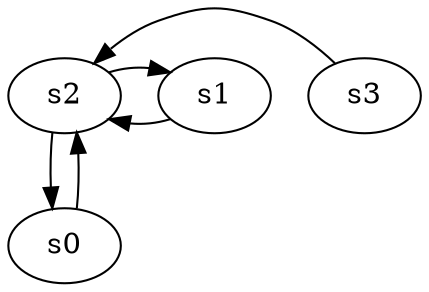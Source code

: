 digraph game_0768_complex_4 {
    s0 [name="s0", player=1];
    s1 [name="s1", player=0, target=1];
    s2 [name="s2", player=1];
    s3 [name="s3", player=0];

    s0 -> s2 [constraint="!(time % 4 == 3)"];
    s1 -> s2 [constraint="time % 3 == 0 && time % 4 == 1"];
    s2 -> s0;
    s2 -> s1 [constraint="time % 3 == 0 || time % 4 == 3"];
    s3 -> s2 [constraint="time == 4 || time == 12"];
}
